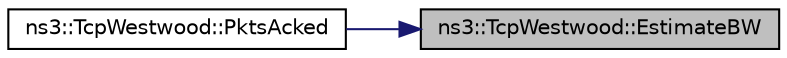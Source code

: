 digraph "ns3::TcpWestwood::EstimateBW"
{
 // LATEX_PDF_SIZE
  edge [fontname="Helvetica",fontsize="10",labelfontname="Helvetica",labelfontsize="10"];
  node [fontname="Helvetica",fontsize="10",shape=record];
  rankdir="RL";
  Node1 [label="ns3::TcpWestwood::EstimateBW",height=0.2,width=0.4,color="black", fillcolor="grey75", style="filled", fontcolor="black",tooltip="Estimate the network's bandwidth."];
  Node1 -> Node2 [dir="back",color="midnightblue",fontsize="10",style="solid",fontname="Helvetica"];
  Node2 [label="ns3::TcpWestwood::PktsAcked",height=0.2,width=0.4,color="black", fillcolor="white", style="filled",URL="$classns3_1_1_tcp_westwood.html#a5e7c9809e45567a0492a685db4b59251",tooltip="Timing information on received ACK."];
}
